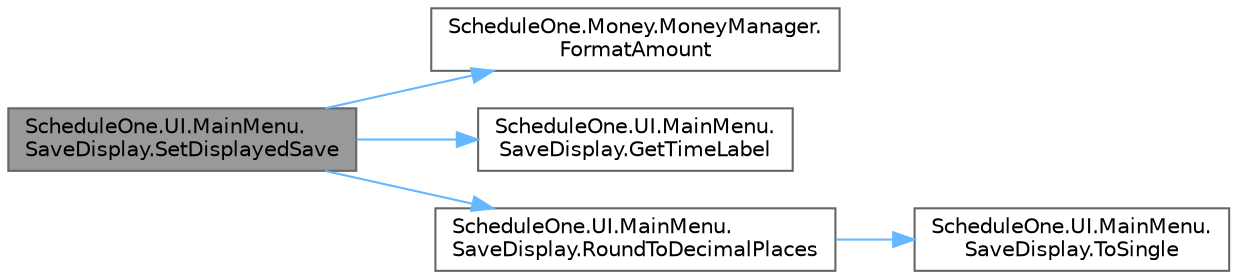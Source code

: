 digraph "ScheduleOne.UI.MainMenu.SaveDisplay.SetDisplayedSave"
{
 // LATEX_PDF_SIZE
  bgcolor="transparent";
  edge [fontname=Helvetica,fontsize=10,labelfontname=Helvetica,labelfontsize=10];
  node [fontname=Helvetica,fontsize=10,shape=box,height=0.2,width=0.4];
  rankdir="LR";
  Node1 [id="Node000001",label="ScheduleOne.UI.MainMenu.\lSaveDisplay.SetDisplayedSave",height=0.2,width=0.4,color="gray40", fillcolor="grey60", style="filled", fontcolor="black",tooltip=" "];
  Node1 -> Node2 [id="edge1_Node000001_Node000002",color="steelblue1",style="solid",tooltip=" "];
  Node2 [id="Node000002",label="ScheduleOne.Money.MoneyManager.\lFormatAmount",height=0.2,width=0.4,color="grey40", fillcolor="white", style="filled",URL="$class_schedule_one_1_1_money_1_1_money_manager.html#a78b4073a7950bbf638996b8e16ac18e5",tooltip=" "];
  Node1 -> Node3 [id="edge2_Node000001_Node000003",color="steelblue1",style="solid",tooltip=" "];
  Node3 [id="Node000003",label="ScheduleOne.UI.MainMenu.\lSaveDisplay.GetTimeLabel",height=0.2,width=0.4,color="grey40", fillcolor="white", style="filled",URL="$class_schedule_one_1_1_u_i_1_1_main_menu_1_1_save_display.html#ab62c7888925a756ddeb7e2ea8d019d4a",tooltip=" "];
  Node1 -> Node4 [id="edge3_Node000001_Node000004",color="steelblue1",style="solid",tooltip=" "];
  Node4 [id="Node000004",label="ScheduleOne.UI.MainMenu.\lSaveDisplay.RoundToDecimalPlaces",height=0.2,width=0.4,color="grey40", fillcolor="white", style="filled",URL="$class_schedule_one_1_1_u_i_1_1_main_menu_1_1_save_display.html#acdcc1e7dc85710fcea1912ede3a47052",tooltip=" "];
  Node4 -> Node5 [id="edge4_Node000004_Node000005",color="steelblue1",style="solid",tooltip=" "];
  Node5 [id="Node000005",label="ScheduleOne.UI.MainMenu.\lSaveDisplay.ToSingle",height=0.2,width=0.4,color="grey40", fillcolor="white", style="filled",URL="$class_schedule_one_1_1_u_i_1_1_main_menu_1_1_save_display.html#aa8fde7c4b3a1aeb81cab318075033c4d",tooltip=" "];
}

